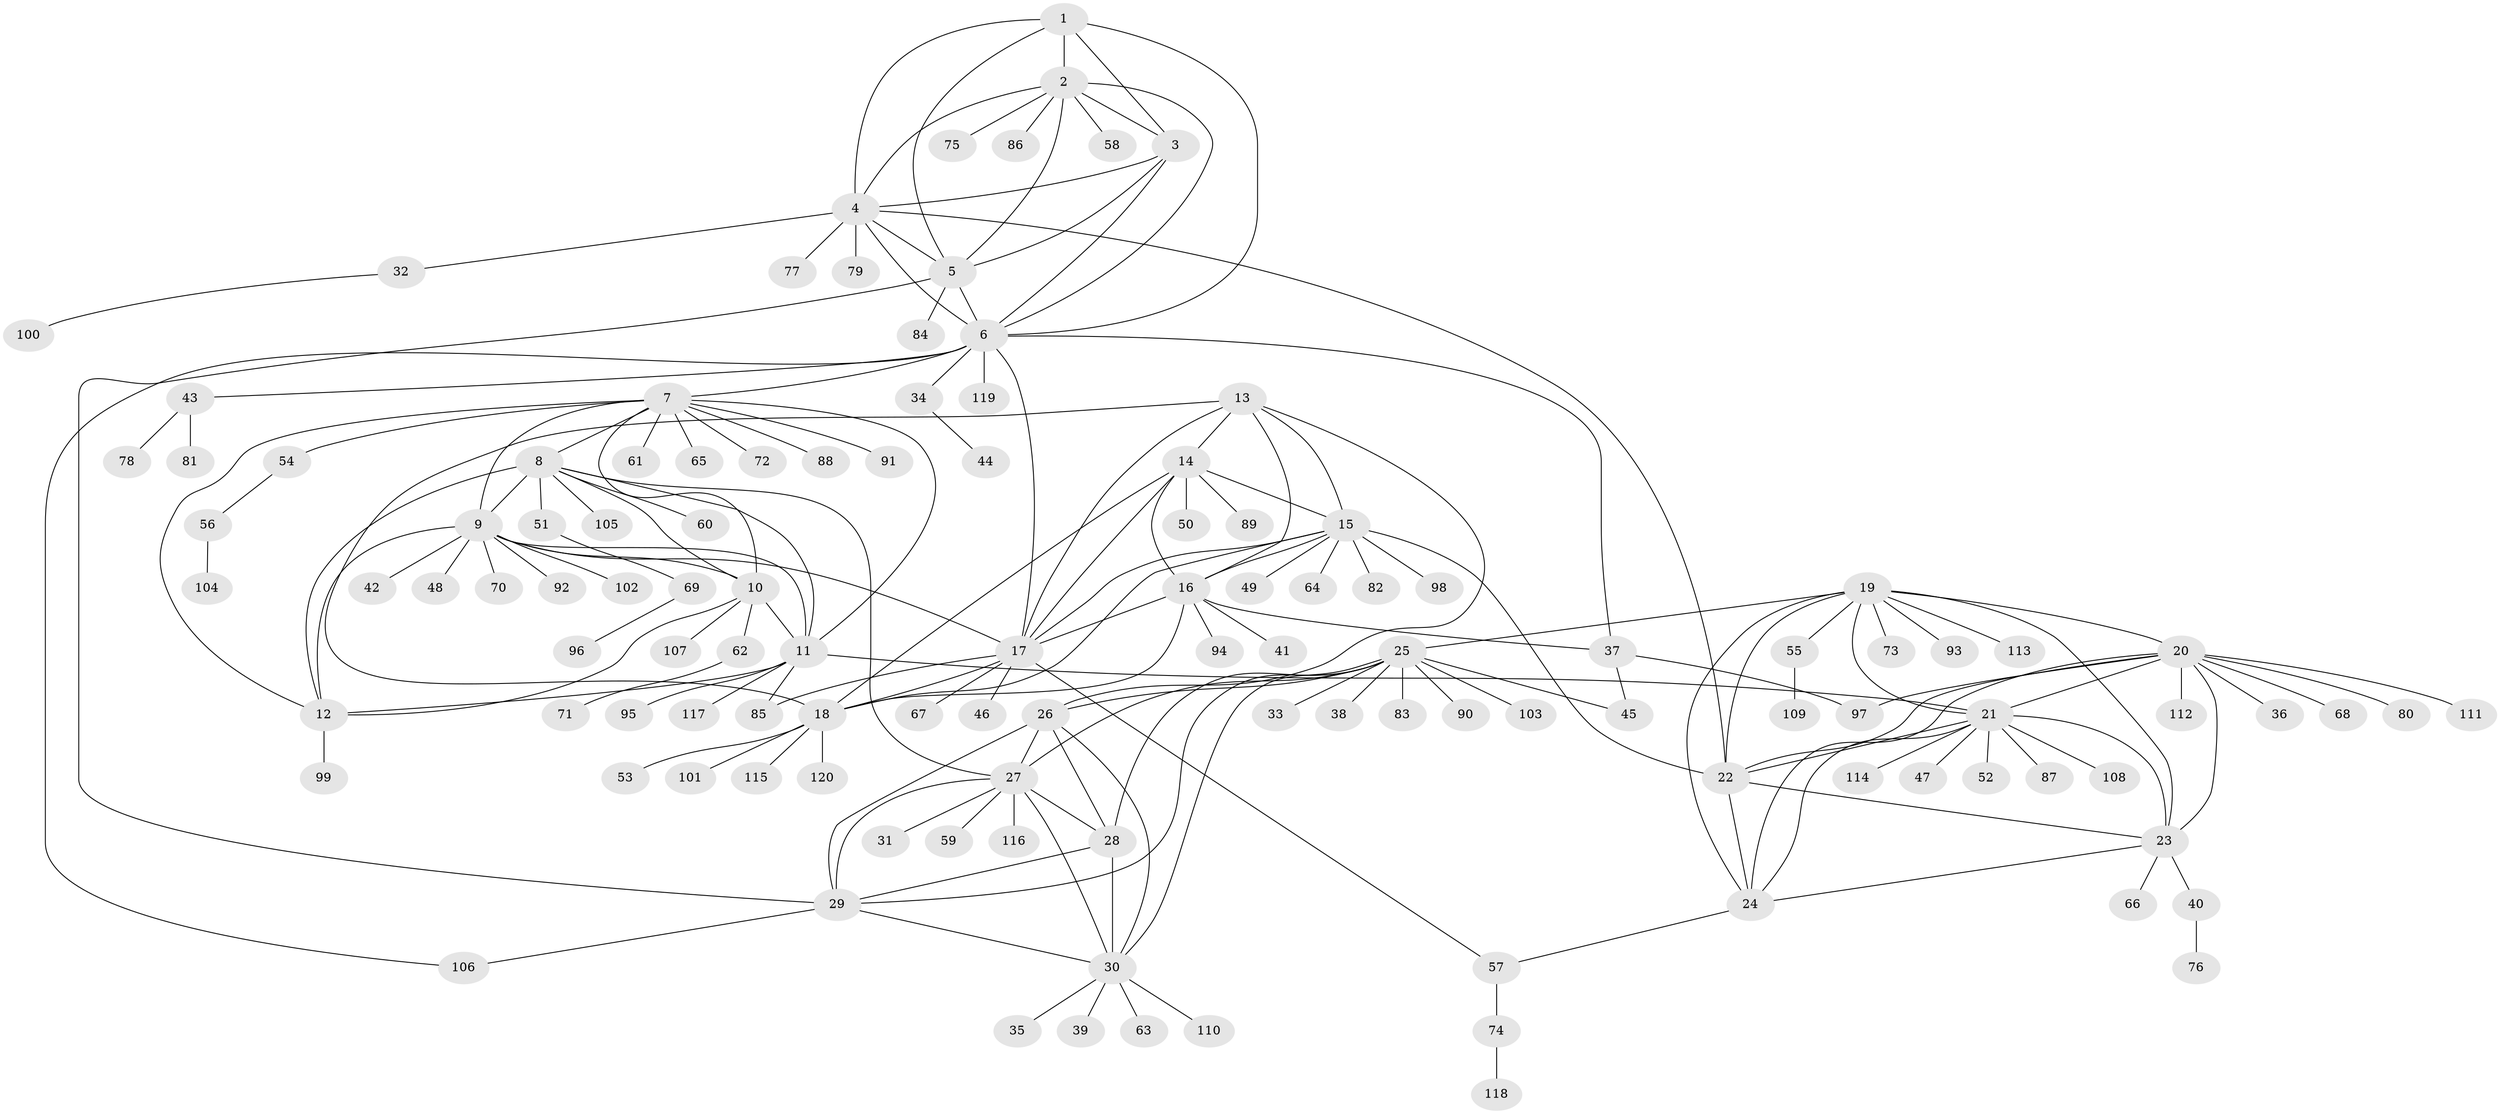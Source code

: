 // coarse degree distribution, {5: 0.046511627906976744, 7: 0.023255813953488372, 8: 0.05813953488372093, 6: 0.046511627906976744, 11: 0.023255813953488372, 10: 0.023255813953488372, 9: 0.03488372093023256, 4: 0.023255813953488372, 15: 0.011627906976744186, 1: 0.5581395348837209, 2: 0.12790697674418605, 3: 0.023255813953488372}
// Generated by graph-tools (version 1.1) at 2025/52/03/04/25 22:52:15]
// undirected, 120 vertices, 181 edges
graph export_dot {
  node [color=gray90,style=filled];
  1;
  2;
  3;
  4;
  5;
  6;
  7;
  8;
  9;
  10;
  11;
  12;
  13;
  14;
  15;
  16;
  17;
  18;
  19;
  20;
  21;
  22;
  23;
  24;
  25;
  26;
  27;
  28;
  29;
  30;
  31;
  32;
  33;
  34;
  35;
  36;
  37;
  38;
  39;
  40;
  41;
  42;
  43;
  44;
  45;
  46;
  47;
  48;
  49;
  50;
  51;
  52;
  53;
  54;
  55;
  56;
  57;
  58;
  59;
  60;
  61;
  62;
  63;
  64;
  65;
  66;
  67;
  68;
  69;
  70;
  71;
  72;
  73;
  74;
  75;
  76;
  77;
  78;
  79;
  80;
  81;
  82;
  83;
  84;
  85;
  86;
  87;
  88;
  89;
  90;
  91;
  92;
  93;
  94;
  95;
  96;
  97;
  98;
  99;
  100;
  101;
  102;
  103;
  104;
  105;
  106;
  107;
  108;
  109;
  110;
  111;
  112;
  113;
  114;
  115;
  116;
  117;
  118;
  119;
  120;
  1 -- 2;
  1 -- 3;
  1 -- 4;
  1 -- 5;
  1 -- 6;
  2 -- 3;
  2 -- 4;
  2 -- 5;
  2 -- 6;
  2 -- 58;
  2 -- 75;
  2 -- 86;
  3 -- 4;
  3 -- 5;
  3 -- 6;
  4 -- 5;
  4 -- 6;
  4 -- 22;
  4 -- 32;
  4 -- 77;
  4 -- 79;
  5 -- 6;
  5 -- 29;
  5 -- 84;
  6 -- 7;
  6 -- 17;
  6 -- 34;
  6 -- 37;
  6 -- 43;
  6 -- 106;
  6 -- 119;
  7 -- 8;
  7 -- 9;
  7 -- 10;
  7 -- 11;
  7 -- 12;
  7 -- 54;
  7 -- 61;
  7 -- 65;
  7 -- 72;
  7 -- 88;
  7 -- 91;
  8 -- 9;
  8 -- 10;
  8 -- 11;
  8 -- 12;
  8 -- 27;
  8 -- 51;
  8 -- 60;
  8 -- 105;
  9 -- 10;
  9 -- 11;
  9 -- 12;
  9 -- 17;
  9 -- 42;
  9 -- 48;
  9 -- 70;
  9 -- 92;
  9 -- 102;
  10 -- 11;
  10 -- 12;
  10 -- 62;
  10 -- 107;
  11 -- 12;
  11 -- 21;
  11 -- 85;
  11 -- 95;
  11 -- 117;
  12 -- 99;
  13 -- 14;
  13 -- 15;
  13 -- 16;
  13 -- 17;
  13 -- 18;
  13 -- 26;
  14 -- 15;
  14 -- 16;
  14 -- 17;
  14 -- 18;
  14 -- 50;
  14 -- 89;
  15 -- 16;
  15 -- 17;
  15 -- 18;
  15 -- 22;
  15 -- 49;
  15 -- 64;
  15 -- 82;
  15 -- 98;
  16 -- 17;
  16 -- 18;
  16 -- 37;
  16 -- 41;
  16 -- 94;
  17 -- 18;
  17 -- 46;
  17 -- 57;
  17 -- 67;
  17 -- 85;
  18 -- 53;
  18 -- 101;
  18 -- 115;
  18 -- 120;
  19 -- 20;
  19 -- 21;
  19 -- 22;
  19 -- 23;
  19 -- 24;
  19 -- 25;
  19 -- 55;
  19 -- 73;
  19 -- 93;
  19 -- 113;
  20 -- 21;
  20 -- 22;
  20 -- 23;
  20 -- 24;
  20 -- 36;
  20 -- 68;
  20 -- 80;
  20 -- 97;
  20 -- 111;
  20 -- 112;
  21 -- 22;
  21 -- 23;
  21 -- 24;
  21 -- 47;
  21 -- 52;
  21 -- 87;
  21 -- 108;
  21 -- 114;
  22 -- 23;
  22 -- 24;
  23 -- 24;
  23 -- 40;
  23 -- 66;
  24 -- 57;
  25 -- 26;
  25 -- 27;
  25 -- 28;
  25 -- 29;
  25 -- 30;
  25 -- 33;
  25 -- 38;
  25 -- 45;
  25 -- 83;
  25 -- 90;
  25 -- 103;
  26 -- 27;
  26 -- 28;
  26 -- 29;
  26 -- 30;
  27 -- 28;
  27 -- 29;
  27 -- 30;
  27 -- 31;
  27 -- 59;
  27 -- 116;
  28 -- 29;
  28 -- 30;
  29 -- 30;
  29 -- 106;
  30 -- 35;
  30 -- 39;
  30 -- 63;
  30 -- 110;
  32 -- 100;
  34 -- 44;
  37 -- 45;
  37 -- 97;
  40 -- 76;
  43 -- 78;
  43 -- 81;
  51 -- 69;
  54 -- 56;
  55 -- 109;
  56 -- 104;
  57 -- 74;
  62 -- 71;
  69 -- 96;
  74 -- 118;
}
